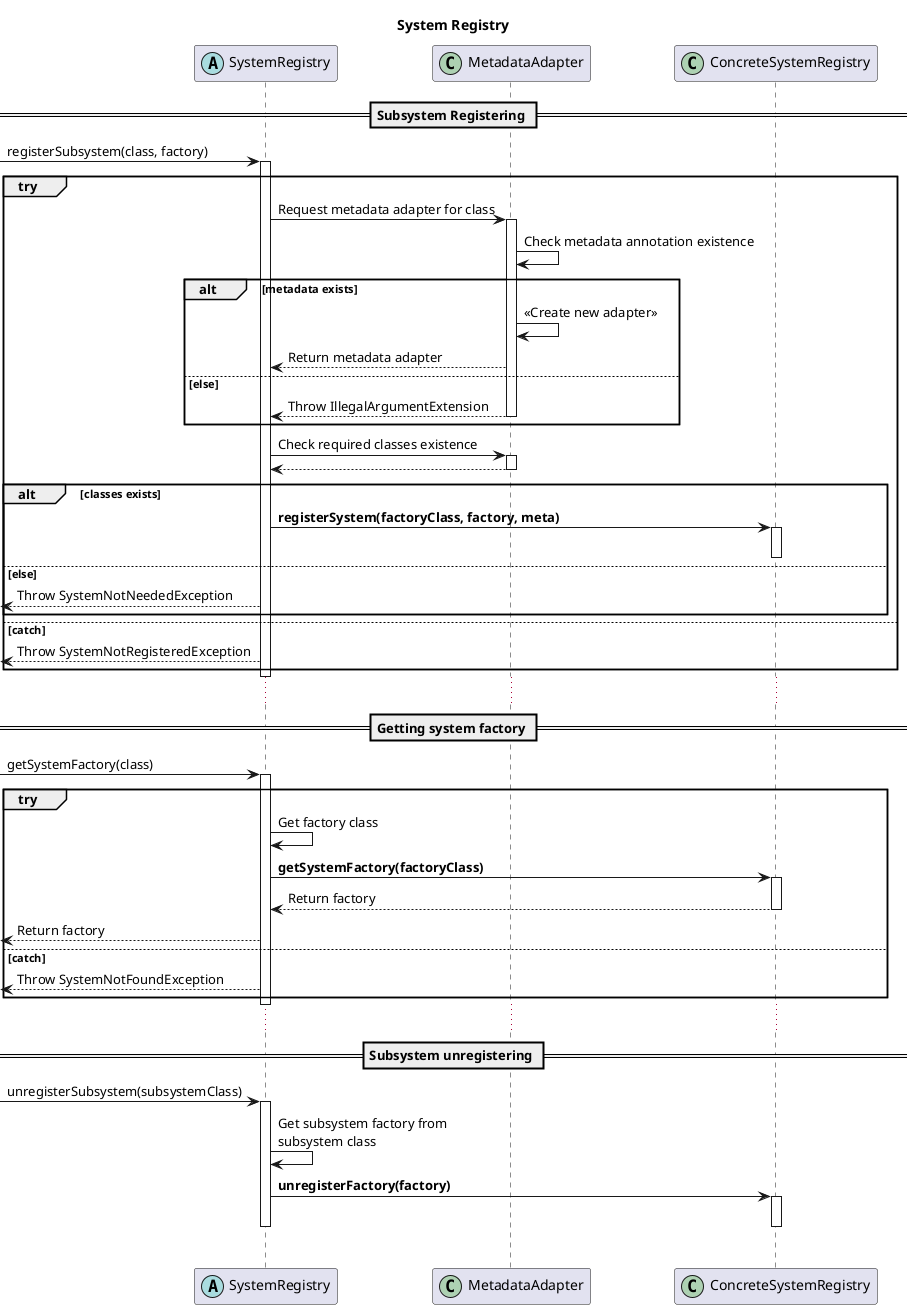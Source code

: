 @startuml
title System Registry

participant SystemRegistry << (A,#a9dcdf) >>
participant MetadataAdapter << (C,#ADD1B2) >>
participant ConcreteSystemRegistry << (C,#ADD1B2) >>

== Subsystem Registering ==
[-> SystemRegistry: registerSubsystem(class, factory)
activate SystemRegistry

group try
    SystemRegistry -> MetadataAdapter: Request metadata adapter for class
    activate MetadataAdapter
    MetadataAdapter -> MetadataAdapter: Check metadata annotation existence
    alt metadata exists
        MetadataAdapter -> MetadataAdapter: << Create new adapter >>
        SystemRegistry <-- MetadataAdapter: Return metadata adapter
    else else
        SystemRegistry <-- MetadataAdapter: Throw IllegalArgumentExtension
        deactivate MetadataAdapter
    end
    SystemRegistry -> MetadataAdapter: Check required classes existence
    activate MetadataAdapter
    SystemRegistry <-- MetadataAdapter
    deactivate MetadataAdapter
    alt classes exists
        SystemRegistry -> ConcreteSystemRegistry: **registerSystem(factoryClass, factory, meta)**
        activate ConcreteSystemRegistry
        deactivate ConcreteSystemRegistry
    else else
        [<-- SystemRegistry: Throw SystemNotNeededException
    end
else catch
    [<-- SystemRegistry: Throw SystemNotRegisteredException
end
deactivate SystemRegistry
...
== Getting system factory ==
[-> SystemRegistry: getSystemFactory(class)
activate SystemRegistry

group try
    SystemRegistry -> SystemRegistry: Get factory class
    SystemRegistry -> ConcreteSystemRegistry: **getSystemFactory(factoryClass)**
    activate ConcreteSystemRegistry
    SystemRegistry <-- ConcreteSystemRegistry: Return factory
    deactivate ConcreteSystemRegistry
    [<-- SystemRegistry: Return factory
else catch
    [<-- SystemRegistry: Throw SystemNotFoundException
end
deactivate SystemRegistry
...
== Subsystem unregistering ==
[-> SystemRegistry: unregisterSubsystem(subsystemClass)
activate SystemRegistry
SystemRegistry -> SystemRegistry: Get subsystem factory from \nsubsystem class
SystemRegistry -> ConcreteSystemRegistry: **unregisterFactory(factory)**
activate ConcreteSystemRegistry
deactivate ConcreteSystemRegistry
deactivate SystemRegistry
|||
@enduml